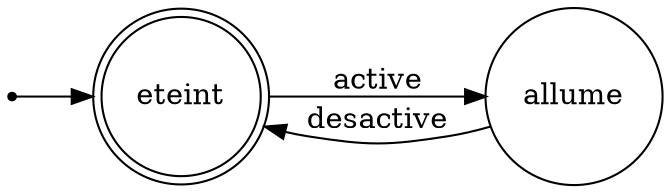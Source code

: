digraph automate{
rankdir=LR;
size="8,5"
node [shape = doublecircle];eteint;
node [shape = point ]; qi
node [shape = circle];
qi -> eteint;
node [shape = circle];allume;
eteint -> allume [ label = "active"];
allume -> eteint [ label = "desactive"];
}